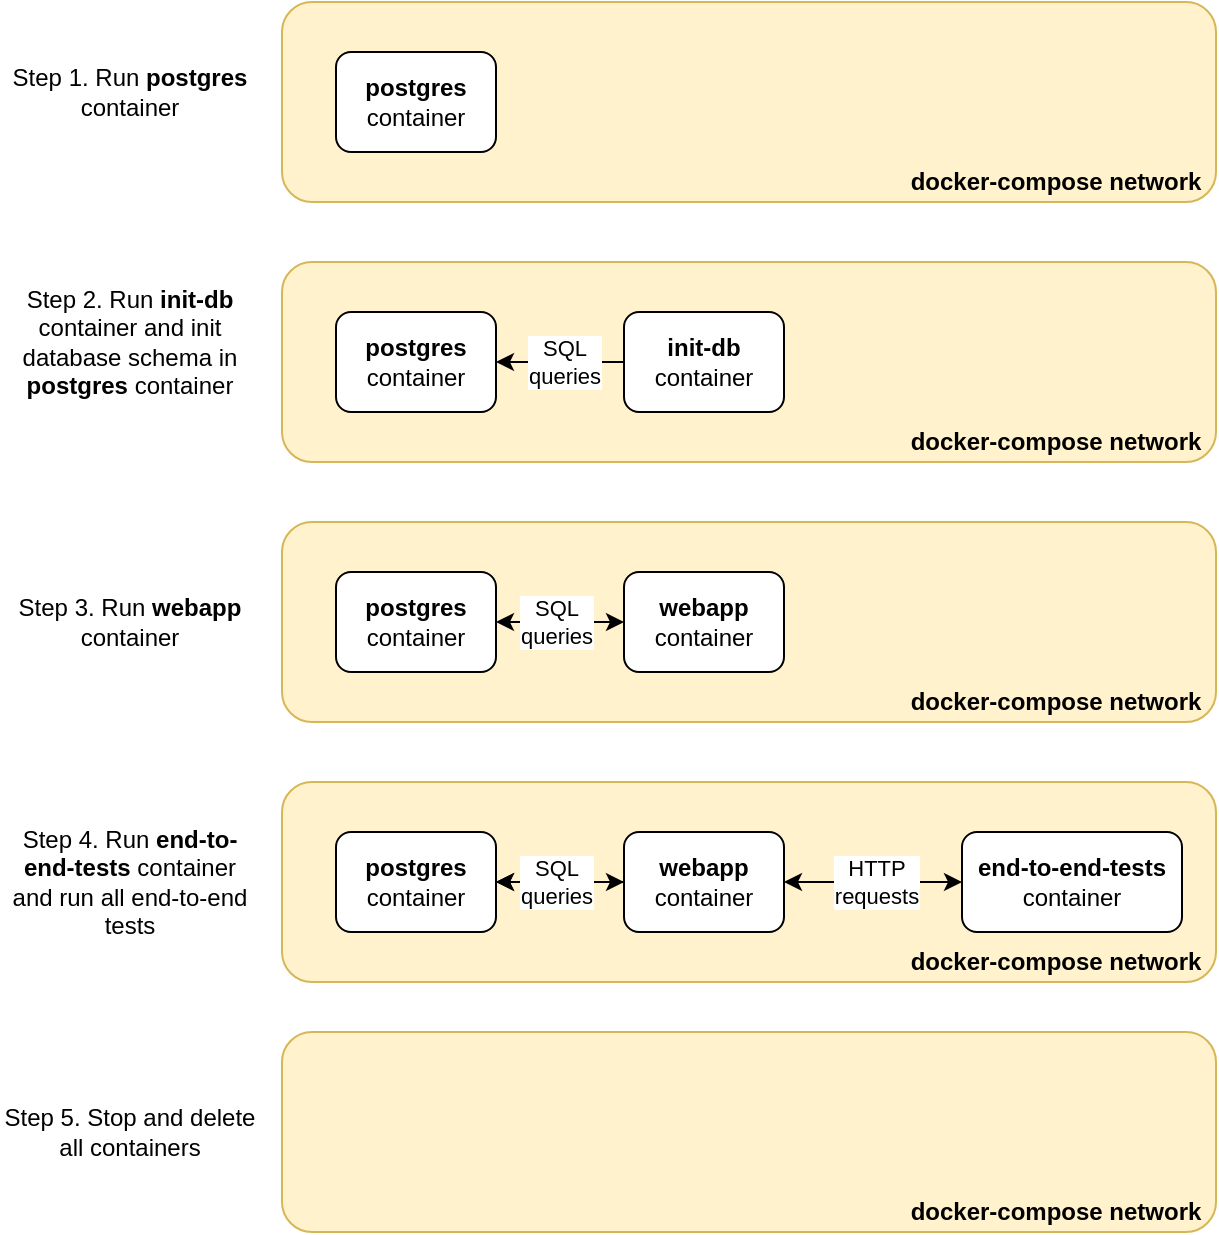 <mxfile version="20.8.8" type="device"><diagram name="Страница 1" id="GXQY2YN93-zgkifXzwyt"><mxGraphModel dx="910" dy="544" grid="1" gridSize="10" guides="1" tooltips="1" connect="1" arrows="1" fold="1" page="1" pageScale="1" pageWidth="827" pageHeight="1169" math="0" shadow="0"><root><mxCell id="0"/><mxCell id="1" parent="0"/><mxCell id="YNPqgkMeA-yeH254lPdA-49" value="" style="rounded=1;whiteSpace=wrap;html=1;fillColor=#fff2cc;strokeColor=#d6b656;" vertex="1" parent="1"><mxGeometry x="163" y="410" width="467" height="100" as="geometry"/></mxCell><mxCell id="YNPqgkMeA-yeH254lPdA-48" value="" style="rounded=1;whiteSpace=wrap;html=1;fillColor=#fff2cc;strokeColor=#d6b656;" vertex="1" parent="1"><mxGeometry x="163" y="280" width="467" height="100" as="geometry"/></mxCell><mxCell id="YNPqgkMeA-yeH254lPdA-47" value="" style="rounded=1;whiteSpace=wrap;html=1;fillColor=#fff2cc;strokeColor=#d6b656;" vertex="1" parent="1"><mxGeometry x="163" y="150" width="467" height="100" as="geometry"/></mxCell><mxCell id="YNPqgkMeA-yeH254lPdA-3" value="" style="rounded=1;whiteSpace=wrap;html=1;fillColor=#fff2cc;strokeColor=#d6b656;" vertex="1" parent="1"><mxGeometry x="163" y="20" width="467" height="100" as="geometry"/></mxCell><mxCell id="YNPqgkMeA-yeH254lPdA-4" value="&lt;div&gt;&lt;b&gt;postgres&lt;/b&gt;&lt;/div&gt;&lt;div&gt;container&lt;br&gt;&lt;/div&gt;" style="rounded=1;whiteSpace=wrap;html=1;" vertex="1" parent="1"><mxGeometry x="190" y="45" width="80" height="50" as="geometry"/></mxCell><mxCell id="YNPqgkMeA-yeH254lPdA-8" value="Step 1. Run &lt;b&gt;postgres&lt;/b&gt; container" style="text;html=1;strokeColor=none;fillColor=none;align=center;verticalAlign=middle;whiteSpace=wrap;rounded=0;" vertex="1" parent="1"><mxGeometry x="22" y="40" width="130" height="50" as="geometry"/></mxCell><mxCell id="YNPqgkMeA-yeH254lPdA-10" value="&lt;div&gt;&lt;b&gt;postgres&lt;/b&gt;&lt;/div&gt;&lt;div&gt;container&lt;br&gt;&lt;/div&gt;" style="rounded=1;whiteSpace=wrap;html=1;" vertex="1" parent="1"><mxGeometry x="190" y="175" width="80" height="50" as="geometry"/></mxCell><mxCell id="YNPqgkMeA-yeH254lPdA-27" style="edgeStyle=orthogonalEdgeStyle;rounded=0;orthogonalLoop=1;jettySize=auto;html=1;entryX=1;entryY=0.5;entryDx=0;entryDy=0;" edge="1" parent="1" source="YNPqgkMeA-yeH254lPdA-11" target="YNPqgkMeA-yeH254lPdA-10"><mxGeometry relative="1" as="geometry"/></mxCell><mxCell id="YNPqgkMeA-yeH254lPdA-28" value="&lt;div&gt;SQL&lt;/div&gt;&lt;div&gt;queries&lt;/div&gt;" style="edgeLabel;html=1;align=center;verticalAlign=middle;resizable=0;points=[];" vertex="1" connectable="0" parent="YNPqgkMeA-yeH254lPdA-27"><mxGeometry x="0.303" y="-2" relative="1" as="geometry"><mxPoint x="11" y="2" as="offset"/></mxGeometry></mxCell><mxCell id="YNPqgkMeA-yeH254lPdA-11" value="&lt;div&gt;&lt;b&gt;init-db&lt;/b&gt;&lt;/div&gt;&lt;div&gt;container&lt;br&gt;&lt;/div&gt;" style="rounded=1;whiteSpace=wrap;html=1;" vertex="1" parent="1"><mxGeometry x="334" y="175" width="80" height="50" as="geometry"/></mxCell><mxCell id="YNPqgkMeA-yeH254lPdA-14" value="Step 2. Run &lt;b&gt;init-db &lt;/b&gt;container and init database schema in &lt;b&gt;postgres&lt;/b&gt; container" style="text;html=1;strokeColor=none;fillColor=none;align=center;verticalAlign=middle;whiteSpace=wrap;rounded=0;" vertex="1" parent="1"><mxGeometry x="22" y="165" width="130" height="50" as="geometry"/></mxCell><mxCell id="YNPqgkMeA-yeH254lPdA-22" value="&lt;div&gt;&lt;b&gt;postgres&lt;/b&gt;&lt;/div&gt;&lt;div&gt;container&lt;br&gt;&lt;/div&gt;" style="rounded=1;whiteSpace=wrap;html=1;" vertex="1" parent="1"><mxGeometry x="190" y="305" width="80" height="50" as="geometry"/></mxCell><mxCell id="YNPqgkMeA-yeH254lPdA-29" style="edgeStyle=orthogonalEdgeStyle;rounded=0;orthogonalLoop=1;jettySize=auto;html=1;startArrow=classic;startFill=1;" edge="1" parent="1" source="YNPqgkMeA-yeH254lPdA-24" target="YNPqgkMeA-yeH254lPdA-22"><mxGeometry relative="1" as="geometry"/></mxCell><mxCell id="YNPqgkMeA-yeH254lPdA-53" value="&lt;div&gt;SQL&lt;/div&gt;queries" style="edgeLabel;html=1;align=center;verticalAlign=middle;resizable=0;points=[];" vertex="1" connectable="0" parent="YNPqgkMeA-yeH254lPdA-29"><mxGeometry x="0.188" y="1" relative="1" as="geometry"><mxPoint x="4" y="-1" as="offset"/></mxGeometry></mxCell><mxCell id="YNPqgkMeA-yeH254lPdA-24" value="&lt;div&gt;&lt;b&gt;webapp&lt;/b&gt;&lt;/div&gt;&lt;div&gt;container&lt;br&gt;&lt;/div&gt;" style="rounded=1;whiteSpace=wrap;html=1;" vertex="1" parent="1"><mxGeometry x="334" y="305" width="80" height="50" as="geometry"/></mxCell><mxCell id="YNPqgkMeA-yeH254lPdA-26" value="Step 3. Run &lt;b&gt;webapp &lt;/b&gt;container" style="text;html=1;strokeColor=none;fillColor=none;align=center;verticalAlign=middle;whiteSpace=wrap;rounded=0;" vertex="1" parent="1"><mxGeometry x="22" y="305" width="130" height="50" as="geometry"/></mxCell><mxCell id="YNPqgkMeA-yeH254lPdA-31" value="&lt;div&gt;&lt;b&gt;postgres&lt;/b&gt;&lt;/div&gt;&lt;div&gt;container&lt;br&gt;&lt;/div&gt;" style="rounded=1;whiteSpace=wrap;html=1;" vertex="1" parent="1"><mxGeometry x="190" y="435" width="80" height="50" as="geometry"/></mxCell><mxCell id="YNPqgkMeA-yeH254lPdA-32" style="edgeStyle=orthogonalEdgeStyle;rounded=0;orthogonalLoop=1;jettySize=auto;html=1;" edge="1" parent="1" source="YNPqgkMeA-yeH254lPdA-33" target="YNPqgkMeA-yeH254lPdA-31"><mxGeometry relative="1" as="geometry"/></mxCell><mxCell id="YNPqgkMeA-yeH254lPdA-38" value="" style="edgeStyle=orthogonalEdgeStyle;rounded=0;orthogonalLoop=1;jettySize=auto;html=1;startArrow=classic;startFill=1;" edge="1" parent="1" source="YNPqgkMeA-yeH254lPdA-33" target="YNPqgkMeA-yeH254lPdA-31"><mxGeometry relative="1" as="geometry"/></mxCell><mxCell id="YNPqgkMeA-yeH254lPdA-52" value="&lt;div&gt;SQL&lt;/div&gt;&lt;div&gt;queries&lt;br&gt;&lt;/div&gt;" style="edgeLabel;html=1;align=center;verticalAlign=middle;resizable=0;points=[];" vertex="1" connectable="0" parent="YNPqgkMeA-yeH254lPdA-38"><mxGeometry x="0.156" y="-1" relative="1" as="geometry"><mxPoint x="3" y="1" as="offset"/></mxGeometry></mxCell><mxCell id="YNPqgkMeA-yeH254lPdA-33" value="&lt;div&gt;&lt;b&gt;webapp&lt;/b&gt;&lt;/div&gt;&lt;div&gt;container&lt;br&gt;&lt;/div&gt;" style="rounded=1;whiteSpace=wrap;html=1;" vertex="1" parent="1"><mxGeometry x="334" y="435" width="80" height="50" as="geometry"/></mxCell><mxCell id="YNPqgkMeA-yeH254lPdA-34" value="Step 4. Run &lt;b&gt;end-to-end-tests &lt;/b&gt;container and run all end-to-end tests" style="text;html=1;strokeColor=none;fillColor=none;align=center;verticalAlign=middle;whiteSpace=wrap;rounded=0;" vertex="1" parent="1"><mxGeometry x="22" y="435" width="130" height="50" as="geometry"/></mxCell><mxCell id="YNPqgkMeA-yeH254lPdA-36" style="edgeStyle=orthogonalEdgeStyle;rounded=0;orthogonalLoop=1;jettySize=auto;html=1;startArrow=classic;startFill=1;" edge="1" parent="1" source="YNPqgkMeA-yeH254lPdA-35" target="YNPqgkMeA-yeH254lPdA-33"><mxGeometry relative="1" as="geometry"/></mxCell><mxCell id="YNPqgkMeA-yeH254lPdA-51" value="&lt;div&gt;HTTP&lt;/div&gt;&lt;div&gt;requests&lt;/div&gt;" style="edgeLabel;html=1;align=center;verticalAlign=middle;resizable=0;points=[];" vertex="1" connectable="0" parent="YNPqgkMeA-yeH254lPdA-36"><mxGeometry x="-0.149" y="-2" relative="1" as="geometry"><mxPoint x="-5" y="2" as="offset"/></mxGeometry></mxCell><mxCell id="YNPqgkMeA-yeH254lPdA-35" value="&lt;div&gt;&lt;b&gt;end-to-end-tests&lt;/b&gt;&lt;/div&gt;&lt;div&gt;container&lt;br&gt;&lt;/div&gt;" style="rounded=1;whiteSpace=wrap;html=1;" vertex="1" parent="1"><mxGeometry x="503" y="435" width="110" height="50" as="geometry"/></mxCell><mxCell id="YNPqgkMeA-yeH254lPdA-44" value="Step 5. Stop and delete all containers" style="text;html=1;strokeColor=none;fillColor=none;align=center;verticalAlign=middle;whiteSpace=wrap;rounded=0;" vertex="1" parent="1"><mxGeometry x="22" y="560" width="130" height="50" as="geometry"/></mxCell><mxCell id="YNPqgkMeA-yeH254lPdA-50" value="" style="rounded=1;whiteSpace=wrap;html=1;fillColor=#fff2cc;strokeColor=#d6b656;" vertex="1" parent="1"><mxGeometry x="163" y="535" width="467" height="100" as="geometry"/></mxCell><mxCell id="YNPqgkMeA-yeH254lPdA-54" value="docker-compose network" style="text;html=1;strokeColor=none;fillColor=none;align=center;verticalAlign=middle;whiteSpace=wrap;rounded=0;fontStyle=1" vertex="1" parent="1"><mxGeometry x="470" y="100" width="160" height="20" as="geometry"/></mxCell><mxCell id="YNPqgkMeA-yeH254lPdA-55" value="docker-compose network" style="text;html=1;strokeColor=none;fillColor=none;align=center;verticalAlign=middle;whiteSpace=wrap;rounded=0;fontStyle=1;glass=1;" vertex="1" parent="1"><mxGeometry x="470" y="230" width="160" height="20" as="geometry"/></mxCell><mxCell id="YNPqgkMeA-yeH254lPdA-56" value="docker-compose network" style="text;html=1;strokeColor=none;fillColor=none;align=center;verticalAlign=middle;whiteSpace=wrap;rounded=0;fontStyle=1" vertex="1" parent="1"><mxGeometry x="470" y="360" width="160" height="20" as="geometry"/></mxCell><mxCell id="YNPqgkMeA-yeH254lPdA-57" value="docker-compose network" style="text;html=1;strokeColor=none;fillColor=none;align=center;verticalAlign=middle;whiteSpace=wrap;rounded=0;fontStyle=1" vertex="1" parent="1"><mxGeometry x="470" y="490" width="160" height="20" as="geometry"/></mxCell><mxCell id="YNPqgkMeA-yeH254lPdA-58" value="docker-compose network" style="text;html=1;strokeColor=none;fillColor=none;align=center;verticalAlign=middle;whiteSpace=wrap;rounded=0;fontStyle=1" vertex="1" parent="1"><mxGeometry x="470" y="615" width="160" height="20" as="geometry"/></mxCell></root></mxGraphModel></diagram></mxfile>